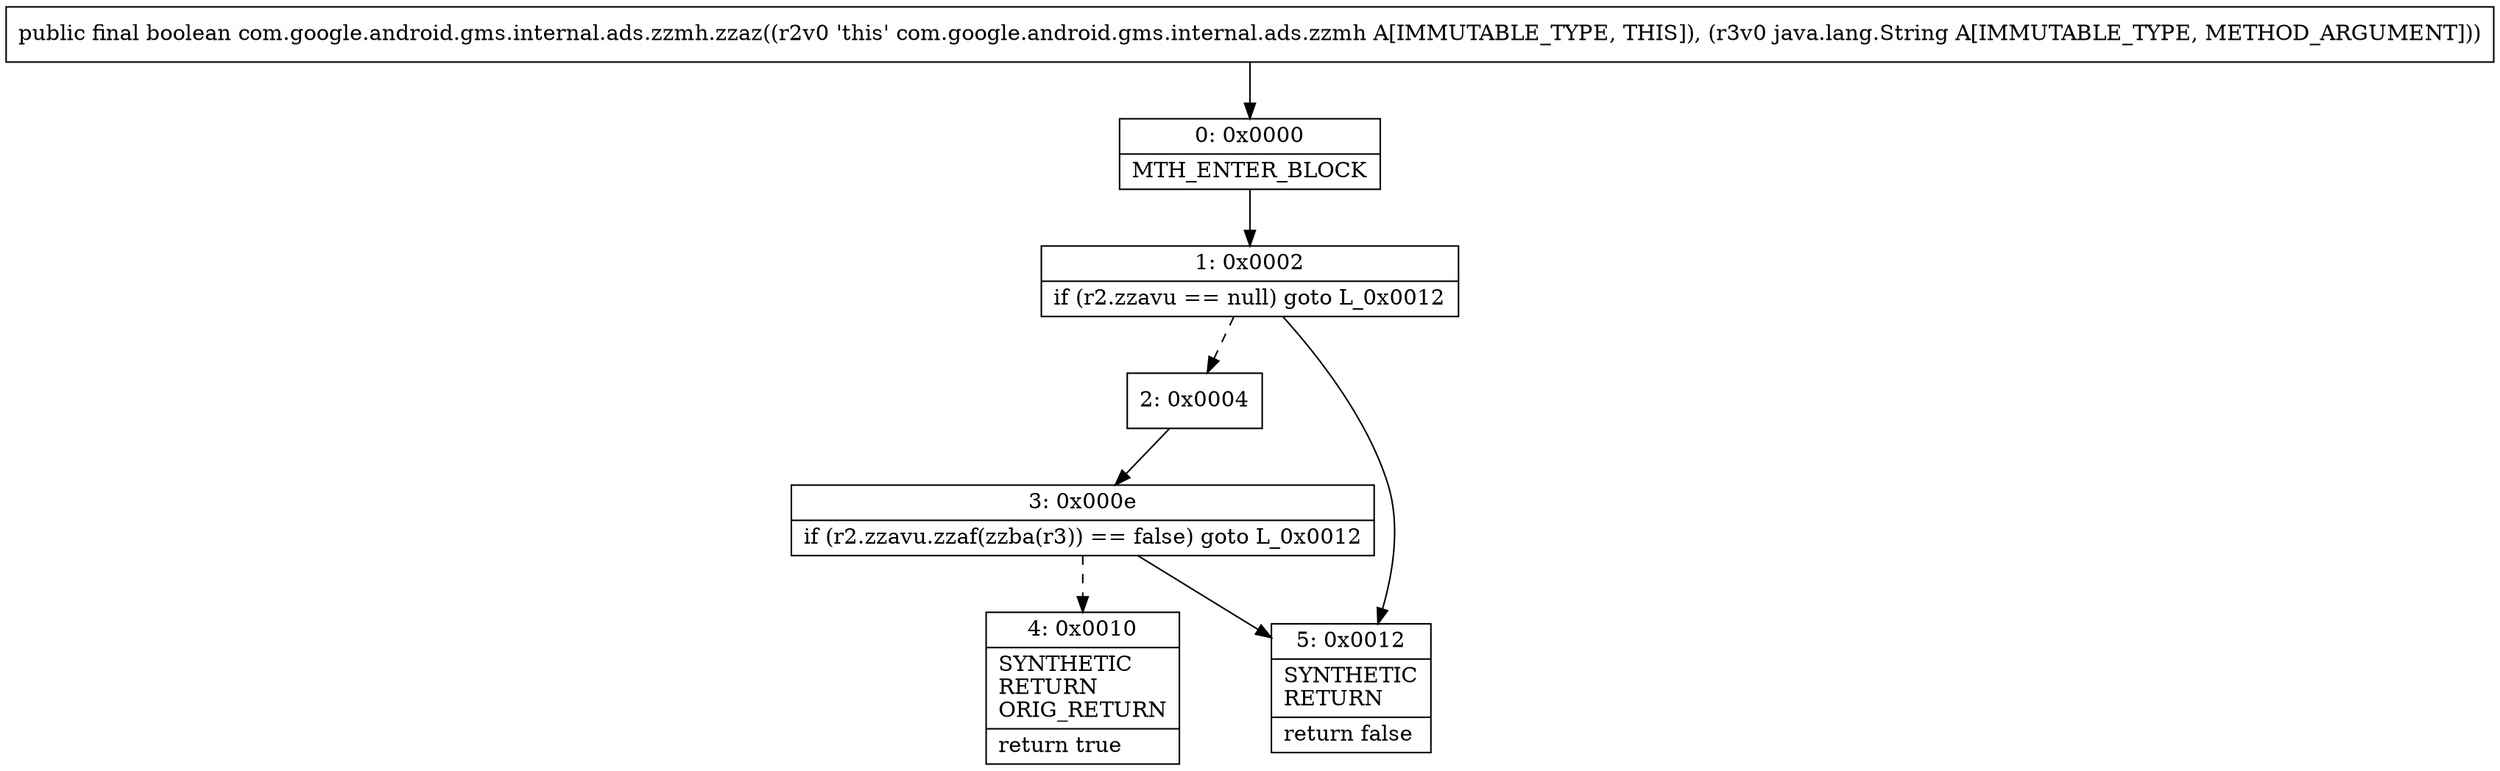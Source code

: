 digraph "CFG forcom.google.android.gms.internal.ads.zzmh.zzaz(Ljava\/lang\/String;)Z" {
Node_0 [shape=record,label="{0\:\ 0x0000|MTH_ENTER_BLOCK\l}"];
Node_1 [shape=record,label="{1\:\ 0x0002|if (r2.zzavu == null) goto L_0x0012\l}"];
Node_2 [shape=record,label="{2\:\ 0x0004}"];
Node_3 [shape=record,label="{3\:\ 0x000e|if (r2.zzavu.zzaf(zzba(r3)) == false) goto L_0x0012\l}"];
Node_4 [shape=record,label="{4\:\ 0x0010|SYNTHETIC\lRETURN\lORIG_RETURN\l|return true\l}"];
Node_5 [shape=record,label="{5\:\ 0x0012|SYNTHETIC\lRETURN\l|return false\l}"];
MethodNode[shape=record,label="{public final boolean com.google.android.gms.internal.ads.zzmh.zzaz((r2v0 'this' com.google.android.gms.internal.ads.zzmh A[IMMUTABLE_TYPE, THIS]), (r3v0 java.lang.String A[IMMUTABLE_TYPE, METHOD_ARGUMENT])) }"];
MethodNode -> Node_0;
Node_0 -> Node_1;
Node_1 -> Node_2[style=dashed];
Node_1 -> Node_5;
Node_2 -> Node_3;
Node_3 -> Node_4[style=dashed];
Node_3 -> Node_5;
}

